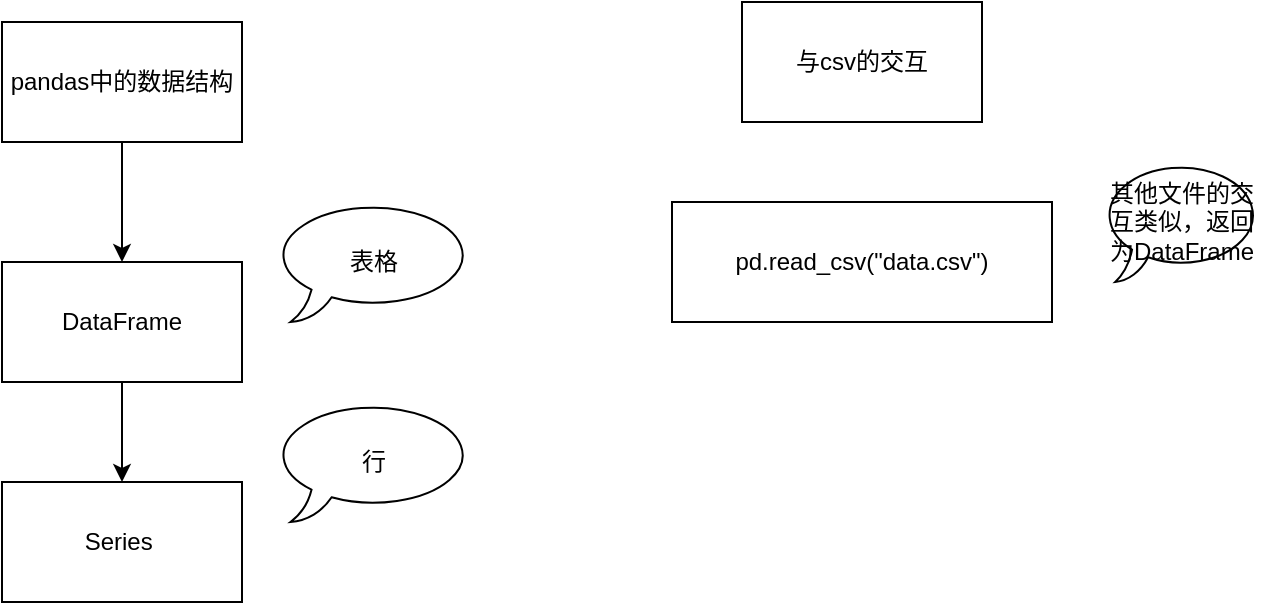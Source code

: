 <mxfile version="20.0.3" type="github">
  <diagram id="4u6awcFM0ojRuJQNL5Am" name="Page-1">
    <mxGraphModel dx="1038" dy="547" grid="1" gridSize="10" guides="1" tooltips="1" connect="1" arrows="1" fold="1" page="1" pageScale="1" pageWidth="827" pageHeight="1169" math="0" shadow="0">
      <root>
        <mxCell id="0" />
        <mxCell id="1" parent="0" />
        <mxCell id="dprMaKXrl9Tvf1hPXRWx-6" style="edgeStyle=orthogonalEdgeStyle;rounded=0;orthogonalLoop=1;jettySize=auto;html=1;exitX=0.5;exitY=1;exitDx=0;exitDy=0;entryX=0.5;entryY=0;entryDx=0;entryDy=0;" edge="1" parent="1" source="dprMaKXrl9Tvf1hPXRWx-1" target="dprMaKXrl9Tvf1hPXRWx-3">
          <mxGeometry relative="1" as="geometry" />
        </mxCell>
        <mxCell id="dprMaKXrl9Tvf1hPXRWx-1" value="pandas中的数据结构" style="rounded=0;whiteSpace=wrap;html=1;" vertex="1" parent="1">
          <mxGeometry x="50" y="60" width="120" height="60" as="geometry" />
        </mxCell>
        <mxCell id="dprMaKXrl9Tvf1hPXRWx-5" style="edgeStyle=orthogonalEdgeStyle;rounded=0;orthogonalLoop=1;jettySize=auto;html=1;exitX=0.5;exitY=1;exitDx=0;exitDy=0;entryX=0.5;entryY=0;entryDx=0;entryDy=0;" edge="1" parent="1" source="dprMaKXrl9Tvf1hPXRWx-3" target="dprMaKXrl9Tvf1hPXRWx-4">
          <mxGeometry relative="1" as="geometry" />
        </mxCell>
        <mxCell id="dprMaKXrl9Tvf1hPXRWx-3" value="&lt;span style=&quot;text-align: left;&quot;&gt;DataFrame&lt;/span&gt;" style="rounded=0;whiteSpace=wrap;html=1;" vertex="1" parent="1">
          <mxGeometry x="50" y="180" width="120" height="60" as="geometry" />
        </mxCell>
        <mxCell id="dprMaKXrl9Tvf1hPXRWx-4" value="Series&amp;nbsp;" style="rounded=0;whiteSpace=wrap;html=1;" vertex="1" parent="1">
          <mxGeometry x="50" y="290" width="120" height="60" as="geometry" />
        </mxCell>
        <mxCell id="dprMaKXrl9Tvf1hPXRWx-7" value="表格" style="whiteSpace=wrap;html=1;shape=mxgraph.basic.oval_callout" vertex="1" parent="1">
          <mxGeometry x="186" y="150" width="100" height="60" as="geometry" />
        </mxCell>
        <mxCell id="dprMaKXrl9Tvf1hPXRWx-8" value="行" style="whiteSpace=wrap;html=1;shape=mxgraph.basic.oval_callout" vertex="1" parent="1">
          <mxGeometry x="186" y="250" width="100" height="60" as="geometry" />
        </mxCell>
        <mxCell id="dprMaKXrl9Tvf1hPXRWx-10" value="与csv的交互" style="rounded=0;whiteSpace=wrap;html=1;" vertex="1" parent="1">
          <mxGeometry x="420" y="50" width="120" height="60" as="geometry" />
        </mxCell>
        <mxCell id="dprMaKXrl9Tvf1hPXRWx-11" value="pd.read_csv(&quot;data.csv&quot;)" style="rounded=0;whiteSpace=wrap;html=1;" vertex="1" parent="1">
          <mxGeometry x="385" y="150" width="190" height="60" as="geometry" />
        </mxCell>
        <mxCell id="dprMaKXrl9Tvf1hPXRWx-12" value="其他文件的交互类似，返回为DataFrame" style="whiteSpace=wrap;html=1;shape=mxgraph.basic.oval_callout" vertex="1" parent="1">
          <mxGeometry x="600" y="130" width="80" height="60" as="geometry" />
        </mxCell>
      </root>
    </mxGraphModel>
  </diagram>
</mxfile>
